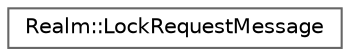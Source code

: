 digraph "Graphical Class Hierarchy"
{
 // LATEX_PDF_SIZE
  bgcolor="transparent";
  edge [fontname=Helvetica,fontsize=10,labelfontname=Helvetica,labelfontsize=10];
  node [fontname=Helvetica,fontsize=10,shape=box,height=0.2,width=0.4];
  rankdir="LR";
  Node0 [id="Node000000",label="Realm::LockRequestMessage",height=0.2,width=0.4,color="grey40", fillcolor="white", style="filled",URL="$structRealm_1_1LockRequestMessage.html",tooltip=" "];
}
